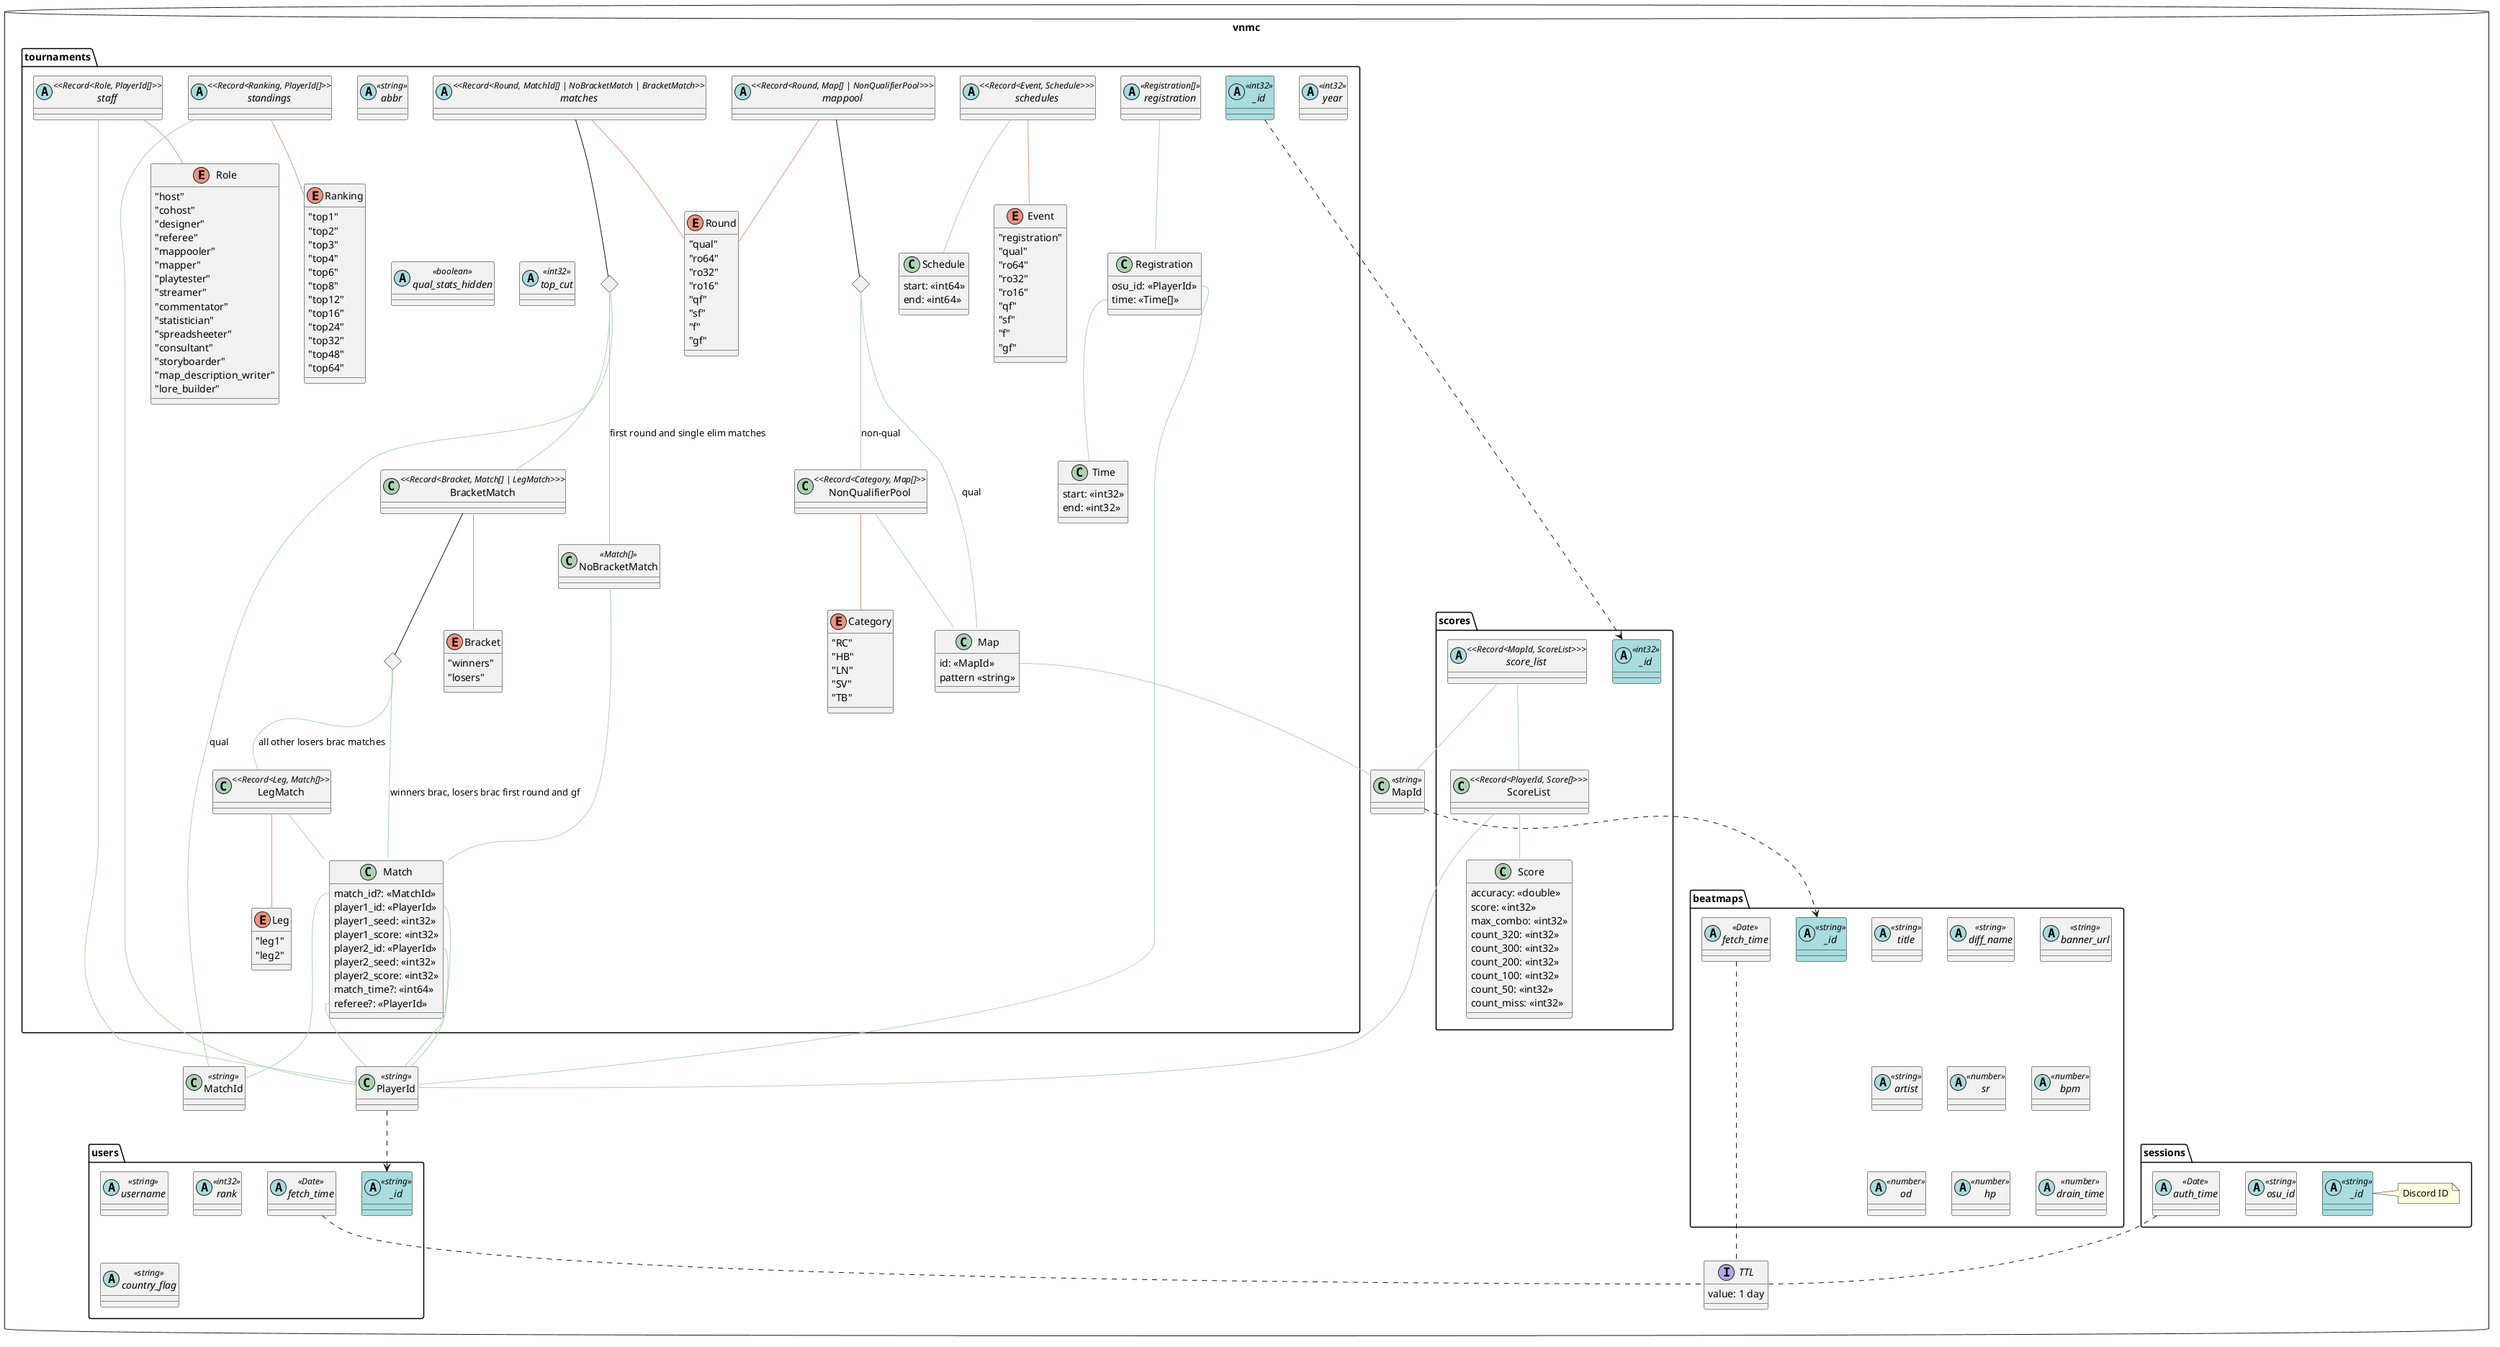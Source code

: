 @startuml db_schema

package vnmc <<Database>> {
	package tournaments {
		abstract tournament_id as "_id" <<int32>> #a9dcdf
		abstract abbr <<string>>
		abstract year <<int32>>

		abstract registration_prop as "registration" <<Registration[]>>
		class Registration {
			osu_id: <<PlayerId>>
			time: <<Time[]>>
		}
		class Time {
			start: <<int32>>
			end: <<int32>>
		}

		abstract schedules <<Record<Event, Schedule>>>
		class Schedule {
			start: <<int64>>
			end: <<int64>>
		}
		enum Event {
			"registration"
			"qual"
			"ro64"
			"ro32"
			"ro16"
			"qf"
			"sf"
			"f"
			"gf"
		}

		abstract staff <<Record<Role, PlayerId[]>>
		enum Role {
			"host"
			"cohost"
			"designer"
			"referee"
			"mappooler"
			"mapper"
			"playtester"
			"streamer"
			"commentator"
			"statistician"
			"spreadsheeter"
			"consultant"
			"storyboarder"
			"map_description_writer"
			"lore_builder"
		}

		abstract mappool <<Record<Round, Map[] | NonQualifierPool>>>
		class Map {
			id: <<MapId>>
			pattern <<string>>
		}
		<> diamond1
		class NonQualifierPool <<Record<Category, Map[]>>
		enum Round {
			"qual"
			"ro64"
			"ro32"
			"ro16"
			"qf"
			"sf"
			"f"
			"gf"
		}
		enum Category {
			"RC"
			"HB"
			"LN"
			"SV"
			"TB"
		}

		abstract matches <<Record<Round, MatchId[] | NoBracketMatch | BracketMatch>>
		<> diamond2
		class NoBracketMatch <<Match[]>>
		class BracketMatch <<Record<Bracket, Match[] | LegMatch>>>
		<> diamond3
		class LegMatch <<Record<Leg, Match[]>>
		class Match {
			match_id?: <<MatchId>>
			player1_id: <<PlayerId>>
			player1_seed: <<int32>>
			player1_score: <<int32>>
			player2_id: <<PlayerId>>
			player2_seed: <<int32>>
			player2_score: <<int32>>
			match_time?: <<int64>>
			referee?: <<PlayerId>>
		}
		enum Bracket {
			"winners"
			"losers"
		}
		enum Leg {
			"leg1"
			"leg2"
		}

		abstract standings <<Record<Ranking, PlayerId[]>>
		enum Ranking {
			"top1"
			"top2"
			"top3"
			"top4"
			"top6"
			"top8"
			"top12"
			"top16"
			"top24"
			"top32"
			"top48"
			"top64"
		}

		abstract qual_stats_hidden <<boolean>>
		abstract top_cut <<int32>>

	}

	package beatmaps {
		abstract beatmap_id as "_id" <<string>> #a9dcdf
		abstract title <<string>>
		abstract diff_name <<string>>
		abstract banner_url <<string>>
		abstract artist <<string>>
		abstract sr <<number>>
		abstract bpm <<number>>
		abstract od <<number>>
		abstract hp <<number>>
		abstract drain_time <<number>>
		abstract map_fetch_time as "fetch_time" <<Date>>
	}

	package users {
		abstract user_id as "_id" <<string>> #a9dcdf
		abstract username <<string>>
		abstract rank <<int32>>
		abstract country_flag <<string>>
		abstract user_fetch_time as "fetch_time" <<Date>>
	}

	package sessions {
		abstract session_id as "_id" <<string>> #a9dcdf
		abstract osu_id <<string>>
		abstract auth_time <<Date>>
		note right of session_id : Discord ID
	}

	package scores {
		abstract score_id as "_id" <<int32>> #a9dcdf
		abstract score_list <<Record<MapId, ScoreList>>>
		class ScoreList <<Record<PlayerId, Score[]>>>
		class Score {
			accuracy: <<double>>
			score: <<int32>>
			max_combo: <<int32>>
			count_320: <<int32>>
			count_300: <<int32>>
			count_200: <<int32>>
			count_100: <<int32>>
			count_50: <<int32>>
			count_miss: <<int32>>
		}
	}

	interface TTL {
		value: 1 day
	}

	/' foreign keys used by multiple fields '/
	class MapId <<string>>
	class MatchId <<string>>
	class PlayerId <<string>>
}

registration_prop -[#add1b2]- Registration
Registration::osu_id -[#add1b2]- PlayerId
Registration::time -[#add1b2]- Time

schedules -[#add1b2]- Schedule
schedules -[#eb937f]- Event

staff -[#eb937f]- Role
staff -[#add1b2]- PlayerId

mappool -[#eb937f]- Round
mappool -- diamond1
diamond1 -[#add1b2]- Map : qual
diamond1 -[#add1b2]- NonQualifierPool : non-qual
NonQualifierPool -[#eb937f]- Category
NonQualifierPool -[#add1b2]- Map
Map::id -[#add1b2]- MapId

matches -- diamond2
diamond2 -[#add1b2]- MatchId : qual
diamond2 -[#add1b2]- NoBracketMatch : first round and single elim matches
diamond2 -[#add1b2]- BracketMatch
NoBracketMatch -[#add1b2]- Match
BracketMatch -- diamond3
diamond3 -[#add1b2]- Match : winners brac, losers brac first round and gf
diamond3 -[#add1b2]- LegMatch : all other losers brac matches
LegMatch -[#add1b2]- Match
Match::match_id -[#add1b2]- MatchId
Match::player1_id -[#add1b2]- PlayerId
Match::player2_id -[#add1b2]- PlayerId
Match::referee -[#add1b2]- PlayerId
matches -[#eb937f]- Round
BracketMatch -[#eb937f]- Bracket
LegMatch -[#eb937f]- Leg

standings -[#eb937f]- Ranking
standings -[#add1b2]- PlayerId



user_fetch_time .. TTL
map_fetch_time .. TTL
auth_time .. TTL



score_list -[#add1b2]- MapId
score_list -[#add1b2]- ScoreList
ScoreList -[#add1b2]- PlayerId
ScoreList -[#add1b2]- Score



MapId ..> beatmap_id
PlayerId ..> user_id
tournament_id ..> score_id

@enduml
